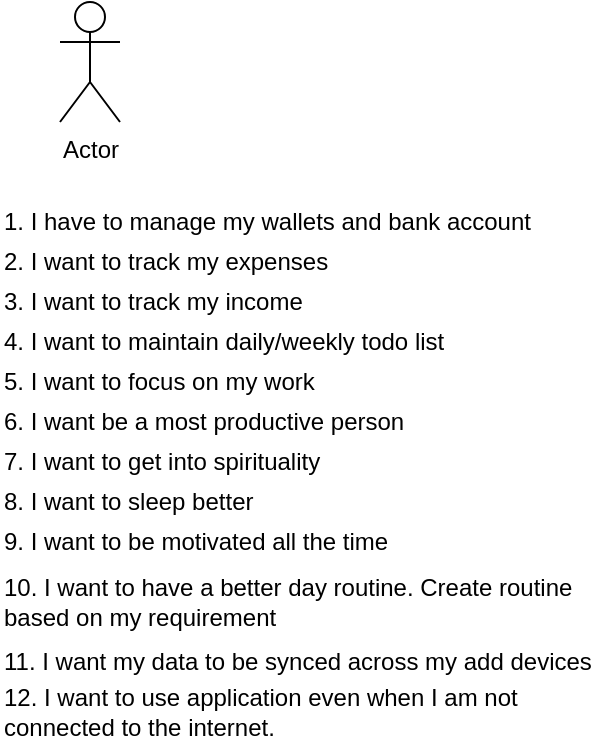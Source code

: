<mxfile version="13.9.2" type="github">
  <diagram id="eSIcBnxXUN93XpWS7rIu" name="Page-1">
    <mxGraphModel dx="788" dy="491" grid="1" gridSize="10" guides="1" tooltips="1" connect="1" arrows="1" fold="1" page="1" pageScale="1" pageWidth="850" pageHeight="1100" math="0" shadow="0">
      <root>
        <mxCell id="0" />
        <mxCell id="1" parent="0" />
        <mxCell id="3YwGhAgxkNKJW-sFHWki-1" value="Actor" style="shape=umlActor;verticalLabelPosition=bottom;verticalAlign=top;html=1;outlineConnect=0;" vertex="1" parent="1">
          <mxGeometry x="40" y="50" width="30" height="60" as="geometry" />
        </mxCell>
        <mxCell id="3YwGhAgxkNKJW-sFHWki-2" value="1. I have to manage my wallets and bank account" style="text;html=1;strokeColor=none;fillColor=none;align=left;verticalAlign=middle;whiteSpace=wrap;rounded=0;" vertex="1" parent="1">
          <mxGeometry x="10" y="150" width="300" height="20" as="geometry" />
        </mxCell>
        <mxCell id="3YwGhAgxkNKJW-sFHWki-5" value="2. I want to track my expenses" style="text;html=1;strokeColor=none;fillColor=none;align=left;verticalAlign=middle;whiteSpace=wrap;rounded=0;" vertex="1" parent="1">
          <mxGeometry x="10" y="170" width="300" height="20" as="geometry" />
        </mxCell>
        <mxCell id="3YwGhAgxkNKJW-sFHWki-6" value="3. I want to track my income" style="text;html=1;strokeColor=none;fillColor=none;align=left;verticalAlign=middle;whiteSpace=wrap;rounded=0;" vertex="1" parent="1">
          <mxGeometry x="10" y="190" width="300" height="20" as="geometry" />
        </mxCell>
        <mxCell id="3YwGhAgxkNKJW-sFHWki-7" value="4. I want to maintain daily/weekly todo list" style="text;html=1;strokeColor=none;fillColor=none;align=left;verticalAlign=middle;whiteSpace=wrap;rounded=0;" vertex="1" parent="1">
          <mxGeometry x="10" y="210" width="300" height="20" as="geometry" />
        </mxCell>
        <mxCell id="3YwGhAgxkNKJW-sFHWki-8" value="5. I want to focus on my work" style="text;html=1;strokeColor=none;fillColor=none;align=left;verticalAlign=middle;whiteSpace=wrap;rounded=0;" vertex="1" parent="1">
          <mxGeometry x="10" y="230" width="300" height="20" as="geometry" />
        </mxCell>
        <mxCell id="3YwGhAgxkNKJW-sFHWki-9" value="6. I want be a most productive person" style="text;html=1;strokeColor=none;fillColor=none;align=left;verticalAlign=middle;whiteSpace=wrap;rounded=0;" vertex="1" parent="1">
          <mxGeometry x="10" y="250" width="300" height="20" as="geometry" />
        </mxCell>
        <mxCell id="3YwGhAgxkNKJW-sFHWki-10" value="7. I want to get into spirituality" style="text;html=1;strokeColor=none;fillColor=none;align=left;verticalAlign=middle;whiteSpace=wrap;rounded=0;" vertex="1" parent="1">
          <mxGeometry x="10" y="270" width="300" height="20" as="geometry" />
        </mxCell>
        <mxCell id="3YwGhAgxkNKJW-sFHWki-11" value="8. I want to sleep better" style="text;html=1;strokeColor=none;fillColor=none;align=left;verticalAlign=middle;whiteSpace=wrap;rounded=0;" vertex="1" parent="1">
          <mxGeometry x="10" y="290" width="300" height="20" as="geometry" />
        </mxCell>
        <mxCell id="3YwGhAgxkNKJW-sFHWki-12" value="9. I want to be motivated all the time" style="text;html=1;strokeColor=none;fillColor=none;align=left;verticalAlign=middle;whiteSpace=wrap;rounded=0;" vertex="1" parent="1">
          <mxGeometry x="10" y="310" width="300" height="20" as="geometry" />
        </mxCell>
        <mxCell id="3YwGhAgxkNKJW-sFHWki-14" value="10. I want to have a better day routine. Create routine based on my requirement" style="text;html=1;strokeColor=none;fillColor=none;align=left;verticalAlign=middle;whiteSpace=wrap;rounded=0;" vertex="1" parent="1">
          <mxGeometry x="10" y="340" width="300" height="20" as="geometry" />
        </mxCell>
        <mxCell id="3YwGhAgxkNKJW-sFHWki-15" value="11. I want my data to be synced across my add devices" style="text;html=1;strokeColor=none;fillColor=none;align=left;verticalAlign=middle;whiteSpace=wrap;rounded=0;" vertex="1" parent="1">
          <mxGeometry x="10" y="370" width="300" height="20" as="geometry" />
        </mxCell>
        <mxCell id="3YwGhAgxkNKJW-sFHWki-16" value="12. I want to use application even when I am not connected to the internet." style="text;html=1;strokeColor=none;fillColor=none;align=left;verticalAlign=middle;whiteSpace=wrap;rounded=0;" vertex="1" parent="1">
          <mxGeometry x="10" y="390" width="300" height="30" as="geometry" />
        </mxCell>
      </root>
    </mxGraphModel>
  </diagram>
</mxfile>
